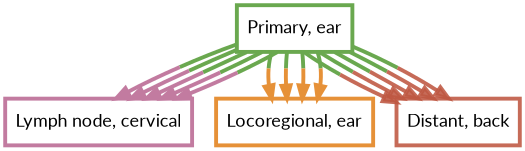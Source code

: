 digraph  {
dpi=600;size=3.5;
"Primary, ear" [color="#6aa84fff", fillcolor=white, fontname=Lato, penwidth="3.0", shape=box];
"Lymph node, cervical" [color="#c27ba0ff", fillcolor=white, fontname=Lato, penwidth="3.0", shape=box];
"Locoregional, ear" [color="#e69138ff", fillcolor=white, fontname=Lato, penwidth="3.0", shape=box];
"Distant, back" [color="#be5742e1", fillcolor=white, fontname=Lato, penwidth="3.0", shape=box];
"Primary, ear" -> "Lymph node, cervical"  [color="#6aa84fff;0.5:#c27ba0ff", key=0, penwidth=3];
"Primary, ear" -> "Lymph node, cervical"  [color="#6aa84fff;0.5:#c27ba0ff", key=1, penwidth=3];
"Primary, ear" -> "Lymph node, cervical"  [color="#6aa84fff;0.5:#c27ba0ff", key=2, penwidth=3];
"Primary, ear" -> "Lymph node, cervical"  [color="#6aa84fff;0.5:#c27ba0ff", key=3, penwidth=3];
"Primary, ear" -> "Lymph node, cervical"  [color="#6aa84fff;0.5:#c27ba0ff", key=4, penwidth=3];
"Primary, ear" -> "Locoregional, ear"  [color="#6aa84fff;0.5:#e69138ff", key=0, penwidth=3];
"Primary, ear" -> "Locoregional, ear"  [color="#6aa84fff;0.5:#e69138ff", key=1, penwidth=3];
"Primary, ear" -> "Locoregional, ear"  [color="#6aa84fff;0.5:#e69138ff", key=2, penwidth=3];
"Primary, ear" -> "Locoregional, ear"  [color="#6aa84fff;0.5:#e69138ff", key=3, penwidth=3];
"Primary, ear" -> "Distant, back"  [color="#6aa84fff;0.5:#be5742e1", key=0, penwidth=3];
"Primary, ear" -> "Distant, back"  [color="#6aa84fff;0.5:#be5742e1", key=1, penwidth=3];
"Primary, ear" -> "Distant, back"  [color="#6aa84fff;0.5:#be5742e1", key=2, penwidth=3];
"Primary, ear" -> "Distant, back"  [color="#6aa84fff;0.5:#be5742e1", key=3, penwidth=3];
"Primary, ear" -> "Distant, back"  [color="#6aa84fff;0.5:#be5742e1", key=4, penwidth=3];
}
